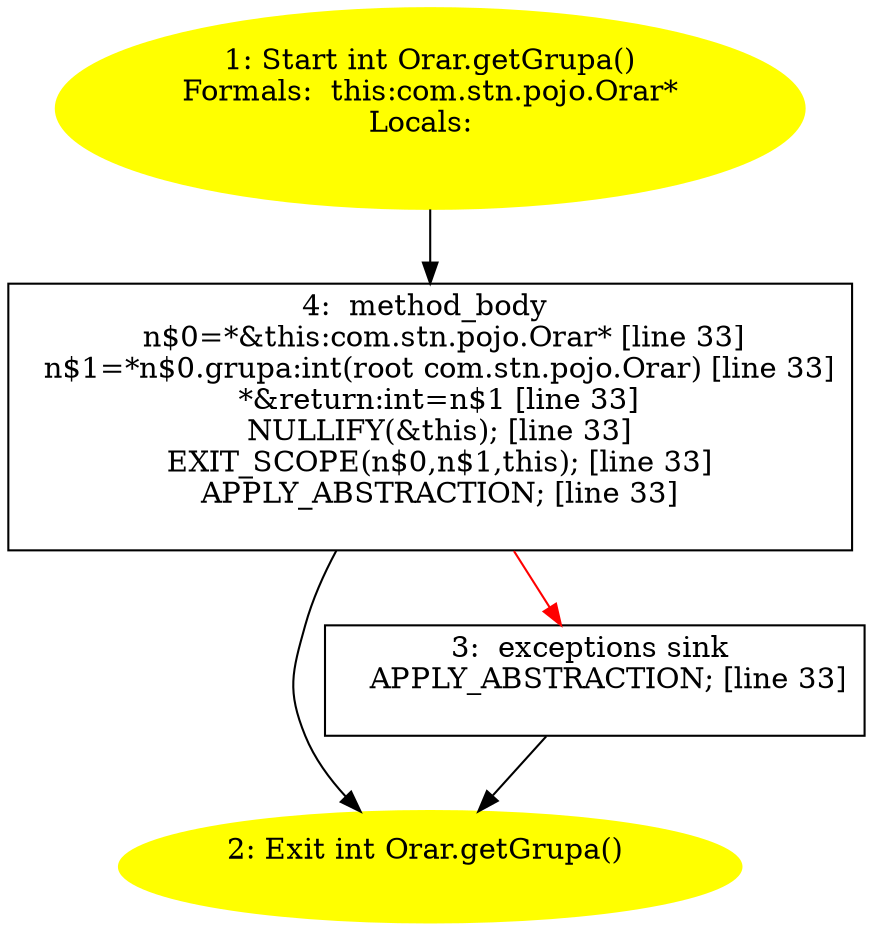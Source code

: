 /* @generated */
digraph cfg {
"com.stn.pojo.Orar.getGrupa():int.32100a06f1eff803b4a574ffcc5367ef_1" [label="1: Start int Orar.getGrupa()\nFormals:  this:com.stn.pojo.Orar*\nLocals:  \n  " color=yellow style=filled]
	

	 "com.stn.pojo.Orar.getGrupa():int.32100a06f1eff803b4a574ffcc5367ef_1" -> "com.stn.pojo.Orar.getGrupa():int.32100a06f1eff803b4a574ffcc5367ef_4" ;
"com.stn.pojo.Orar.getGrupa():int.32100a06f1eff803b4a574ffcc5367ef_2" [label="2: Exit int Orar.getGrupa() \n  " color=yellow style=filled]
	

"com.stn.pojo.Orar.getGrupa():int.32100a06f1eff803b4a574ffcc5367ef_3" [label="3:  exceptions sink \n   APPLY_ABSTRACTION; [line 33]\n " shape="box"]
	

	 "com.stn.pojo.Orar.getGrupa():int.32100a06f1eff803b4a574ffcc5367ef_3" -> "com.stn.pojo.Orar.getGrupa():int.32100a06f1eff803b4a574ffcc5367ef_2" ;
"com.stn.pojo.Orar.getGrupa():int.32100a06f1eff803b4a574ffcc5367ef_4" [label="4:  method_body \n   n$0=*&this:com.stn.pojo.Orar* [line 33]\n  n$1=*n$0.grupa:int(root com.stn.pojo.Orar) [line 33]\n  *&return:int=n$1 [line 33]\n  NULLIFY(&this); [line 33]\n  EXIT_SCOPE(n$0,n$1,this); [line 33]\n  APPLY_ABSTRACTION; [line 33]\n " shape="box"]
	

	 "com.stn.pojo.Orar.getGrupa():int.32100a06f1eff803b4a574ffcc5367ef_4" -> "com.stn.pojo.Orar.getGrupa():int.32100a06f1eff803b4a574ffcc5367ef_2" ;
	 "com.stn.pojo.Orar.getGrupa():int.32100a06f1eff803b4a574ffcc5367ef_4" -> "com.stn.pojo.Orar.getGrupa():int.32100a06f1eff803b4a574ffcc5367ef_3" [color="red" ];
}
